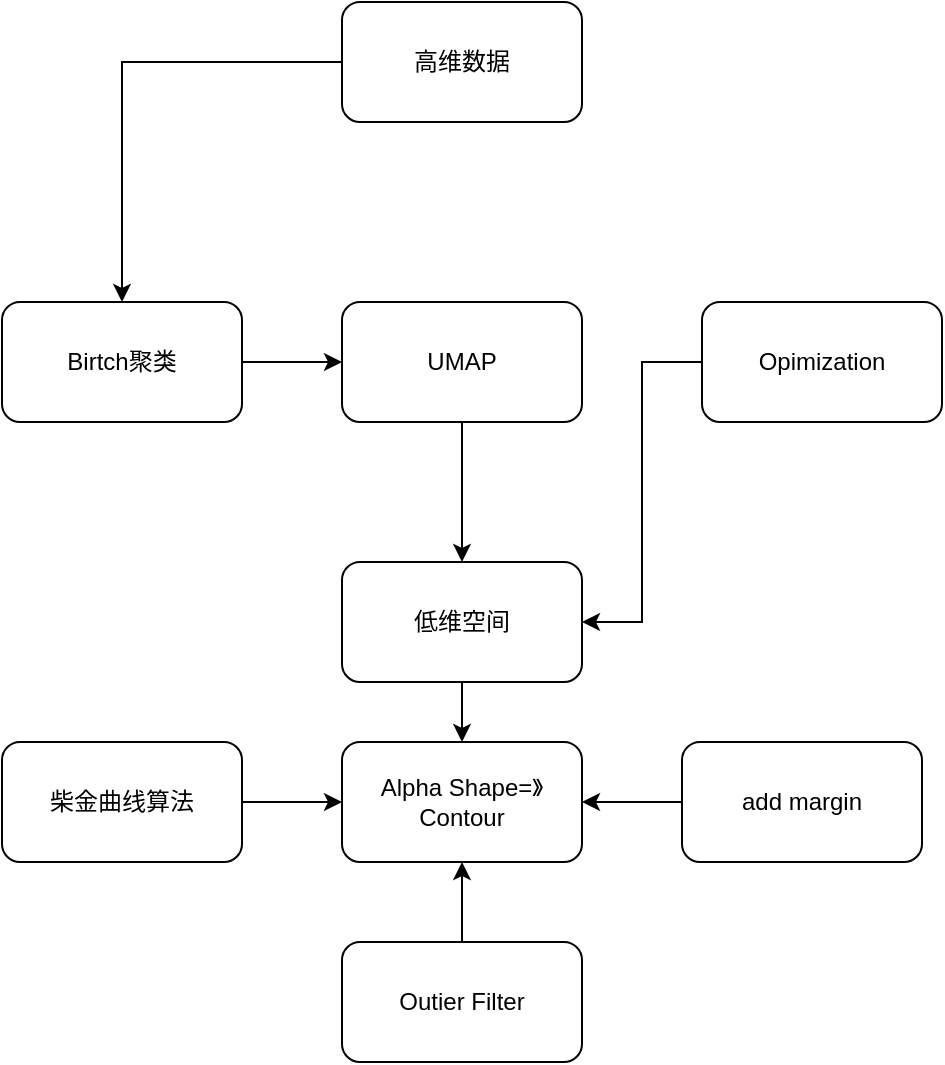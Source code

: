 <mxfile version="14.6.11" type="github">
  <diagram id="gFrg3TOSpo_yUsh01OMg" name="Page-1">
    <mxGraphModel dx="1422" dy="826" grid="1" gridSize="10" guides="1" tooltips="1" connect="1" arrows="1" fold="1" page="1" pageScale="1" pageWidth="827" pageHeight="1169" math="0" shadow="0">
      <root>
        <mxCell id="0" />
        <mxCell id="1" parent="0" />
        <mxCell id="CDpCMwXp8F2oTA8Pl8b6-3" value="" style="edgeStyle=orthogonalEdgeStyle;rounded=0;orthogonalLoop=1;jettySize=auto;html=1;" edge="1" parent="1" source="CDpCMwXp8F2oTA8Pl8b6-1" target="CDpCMwXp8F2oTA8Pl8b6-2">
          <mxGeometry relative="1" as="geometry" />
        </mxCell>
        <mxCell id="CDpCMwXp8F2oTA8Pl8b6-1" value="高维数据" style="rounded=1;whiteSpace=wrap;html=1;" vertex="1" parent="1">
          <mxGeometry x="380" y="140" width="120" height="60" as="geometry" />
        </mxCell>
        <mxCell id="CDpCMwXp8F2oTA8Pl8b6-6" value="" style="edgeStyle=orthogonalEdgeStyle;rounded=0;orthogonalLoop=1;jettySize=auto;html=1;" edge="1" parent="1" source="CDpCMwXp8F2oTA8Pl8b6-2" target="CDpCMwXp8F2oTA8Pl8b6-4">
          <mxGeometry relative="1" as="geometry" />
        </mxCell>
        <mxCell id="CDpCMwXp8F2oTA8Pl8b6-2" value="Birtch聚类" style="whiteSpace=wrap;html=1;rounded=1;" vertex="1" parent="1">
          <mxGeometry x="210" y="290" width="120" height="60" as="geometry" />
        </mxCell>
        <mxCell id="CDpCMwXp8F2oTA8Pl8b6-8" value="" style="edgeStyle=orthogonalEdgeStyle;rounded=0;orthogonalLoop=1;jettySize=auto;html=1;" edge="1" parent="1" source="CDpCMwXp8F2oTA8Pl8b6-4" target="CDpCMwXp8F2oTA8Pl8b6-5">
          <mxGeometry relative="1" as="geometry" />
        </mxCell>
        <mxCell id="CDpCMwXp8F2oTA8Pl8b6-4" value="UMAP" style="whiteSpace=wrap;html=1;rounded=1;" vertex="1" parent="1">
          <mxGeometry x="380" y="290" width="120" height="60" as="geometry" />
        </mxCell>
        <mxCell id="CDpCMwXp8F2oTA8Pl8b6-10" value="" style="edgeStyle=orthogonalEdgeStyle;rounded=0;orthogonalLoop=1;jettySize=auto;html=1;" edge="1" parent="1" source="CDpCMwXp8F2oTA8Pl8b6-5" target="CDpCMwXp8F2oTA8Pl8b6-9">
          <mxGeometry relative="1" as="geometry" />
        </mxCell>
        <mxCell id="CDpCMwXp8F2oTA8Pl8b6-5" value="低维空间" style="whiteSpace=wrap;html=1;rounded=1;" vertex="1" parent="1">
          <mxGeometry x="380" y="420" width="120" height="60" as="geometry" />
        </mxCell>
        <mxCell id="CDpCMwXp8F2oTA8Pl8b6-7" style="edgeStyle=orthogonalEdgeStyle;rounded=0;orthogonalLoop=1;jettySize=auto;html=1;exitX=0.5;exitY=1;exitDx=0;exitDy=0;" edge="1" parent="1" source="CDpCMwXp8F2oTA8Pl8b6-4" target="CDpCMwXp8F2oTA8Pl8b6-4">
          <mxGeometry relative="1" as="geometry" />
        </mxCell>
        <mxCell id="CDpCMwXp8F2oTA8Pl8b6-9" value="Alpha Shape=》Contour" style="whiteSpace=wrap;html=1;rounded=1;" vertex="1" parent="1">
          <mxGeometry x="380" y="510" width="120" height="60" as="geometry" />
        </mxCell>
        <mxCell id="CDpCMwXp8F2oTA8Pl8b6-13" value="" style="edgeStyle=orthogonalEdgeStyle;rounded=0;orthogonalLoop=1;jettySize=auto;html=1;" edge="1" parent="1" source="CDpCMwXp8F2oTA8Pl8b6-11" target="CDpCMwXp8F2oTA8Pl8b6-9">
          <mxGeometry relative="1" as="geometry" />
        </mxCell>
        <mxCell id="CDpCMwXp8F2oTA8Pl8b6-11" value="柴金曲线算法" style="whiteSpace=wrap;html=1;rounded=1;" vertex="1" parent="1">
          <mxGeometry x="210" y="510" width="120" height="60" as="geometry" />
        </mxCell>
        <mxCell id="CDpCMwXp8F2oTA8Pl8b6-14" value="" style="edgeStyle=orthogonalEdgeStyle;rounded=0;orthogonalLoop=1;jettySize=auto;html=1;" edge="1" parent="1" source="CDpCMwXp8F2oTA8Pl8b6-12" target="CDpCMwXp8F2oTA8Pl8b6-9">
          <mxGeometry relative="1" as="geometry" />
        </mxCell>
        <mxCell id="CDpCMwXp8F2oTA8Pl8b6-12" value="add margin" style="whiteSpace=wrap;html=1;rounded=1;" vertex="1" parent="1">
          <mxGeometry x="550" y="510" width="120" height="60" as="geometry" />
        </mxCell>
        <mxCell id="CDpCMwXp8F2oTA8Pl8b6-16" value="" style="edgeStyle=orthogonalEdgeStyle;rounded=0;orthogonalLoop=1;jettySize=auto;html=1;" edge="1" parent="1" source="CDpCMwXp8F2oTA8Pl8b6-15" target="CDpCMwXp8F2oTA8Pl8b6-9">
          <mxGeometry relative="1" as="geometry" />
        </mxCell>
        <mxCell id="CDpCMwXp8F2oTA8Pl8b6-15" value="Outier Filter" style="whiteSpace=wrap;html=1;rounded=1;" vertex="1" parent="1">
          <mxGeometry x="380" y="610" width="120" height="60" as="geometry" />
        </mxCell>
        <mxCell id="CDpCMwXp8F2oTA8Pl8b6-18" style="edgeStyle=orthogonalEdgeStyle;rounded=0;orthogonalLoop=1;jettySize=auto;html=1;entryX=1;entryY=0.5;entryDx=0;entryDy=0;" edge="1" parent="1" source="CDpCMwXp8F2oTA8Pl8b6-17" target="CDpCMwXp8F2oTA8Pl8b6-5">
          <mxGeometry relative="1" as="geometry" />
        </mxCell>
        <mxCell id="CDpCMwXp8F2oTA8Pl8b6-17" value="Opimization" style="whiteSpace=wrap;html=1;rounded=1;" vertex="1" parent="1">
          <mxGeometry x="560" y="290" width="120" height="60" as="geometry" />
        </mxCell>
      </root>
    </mxGraphModel>
  </diagram>
</mxfile>
